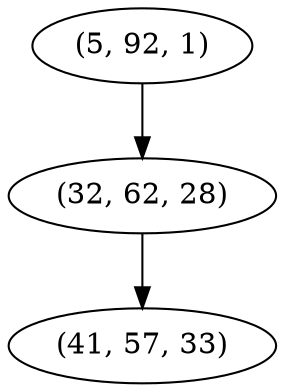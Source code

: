 digraph tree {
    "(5, 92, 1)";
    "(32, 62, 28)";
    "(41, 57, 33)";
    "(5, 92, 1)" -> "(32, 62, 28)";
    "(32, 62, 28)" -> "(41, 57, 33)";
}
